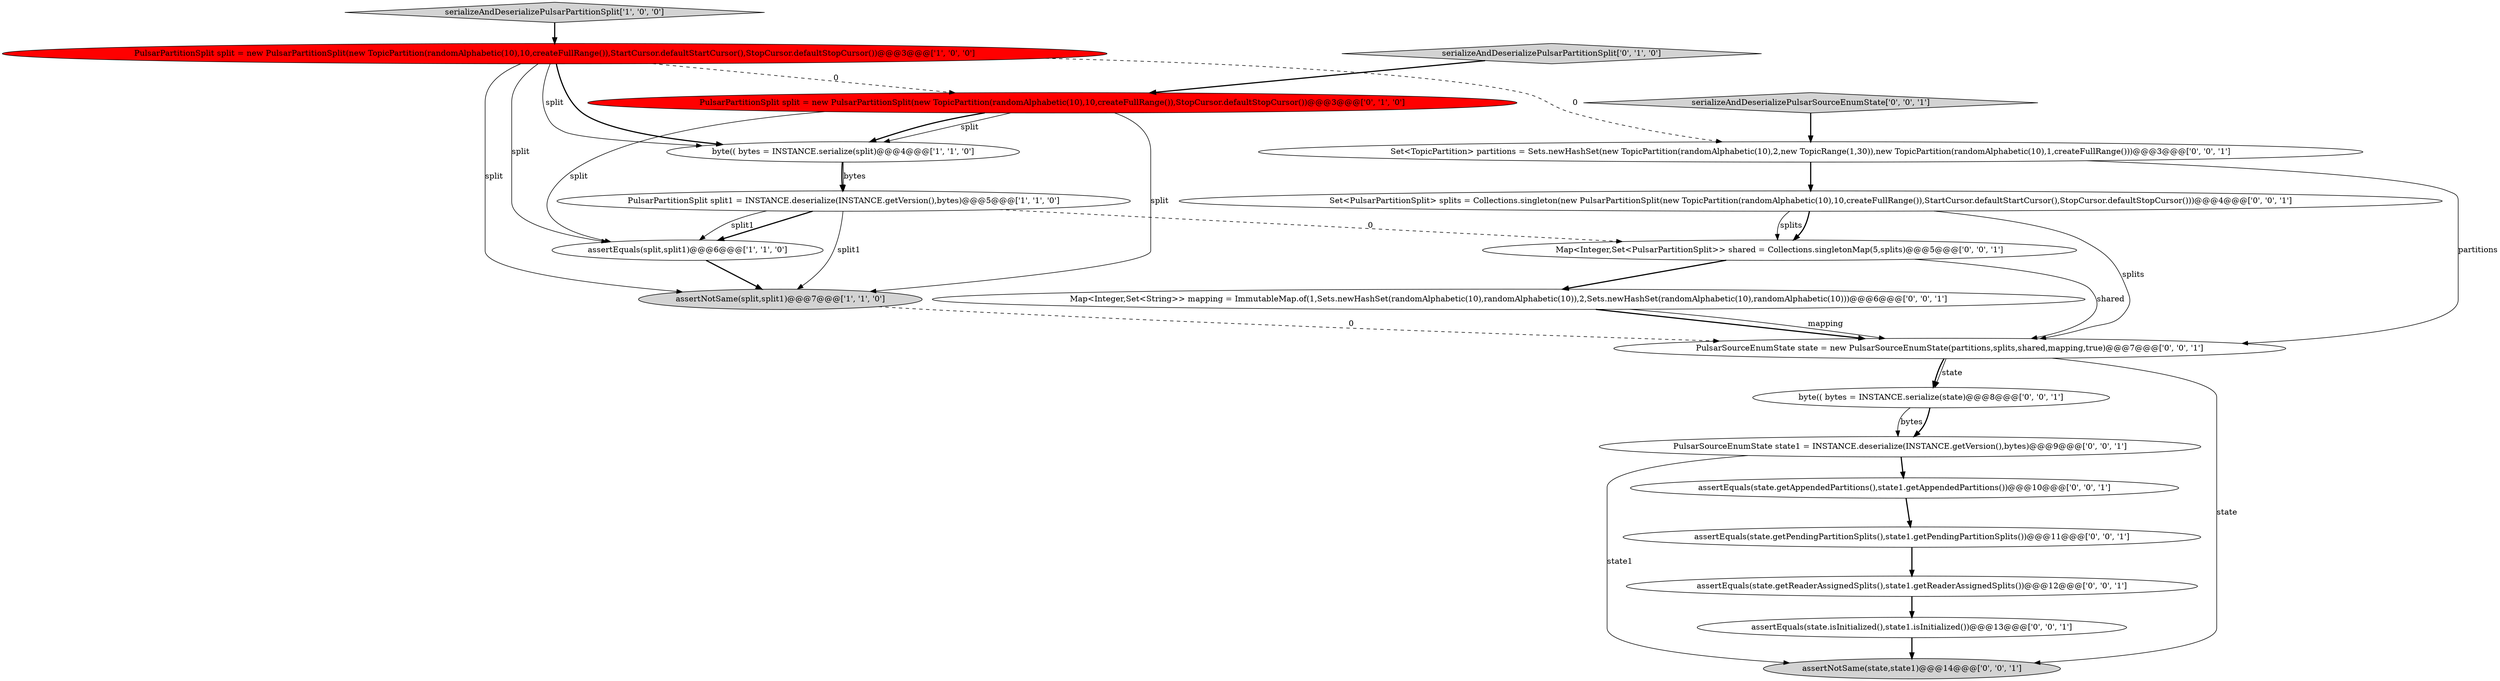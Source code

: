 digraph {
19 [style = filled, label = "byte(( bytes = INSTANCE.serialize(state)@@@8@@@['0', '0', '1']", fillcolor = white, shape = ellipse image = "AAA0AAABBB3BBB"];
14 [style = filled, label = "Set<PulsarPartitionSplit> splits = Collections.singleton(new PulsarPartitionSplit(new TopicPartition(randomAlphabetic(10),10,createFullRange()),StartCursor.defaultStartCursor(),StopCursor.defaultStopCursor()))@@@4@@@['0', '0', '1']", fillcolor = white, shape = ellipse image = "AAA0AAABBB3BBB"];
6 [style = filled, label = "PulsarPartitionSplit split = new PulsarPartitionSplit(new TopicPartition(randomAlphabetic(10),10,createFullRange()),StopCursor.defaultStopCursor())@@@3@@@['0', '1', '0']", fillcolor = red, shape = ellipse image = "AAA1AAABBB2BBB"];
8 [style = filled, label = "serializeAndDeserializePulsarSourceEnumState['0', '0', '1']", fillcolor = lightgray, shape = diamond image = "AAA0AAABBB3BBB"];
10 [style = filled, label = "assertEquals(state.isInitialized(),state1.isInitialized())@@@13@@@['0', '0', '1']", fillcolor = white, shape = ellipse image = "AAA0AAABBB3BBB"];
12 [style = filled, label = "Set<TopicPartition> partitions = Sets.newHashSet(new TopicPartition(randomAlphabetic(10),2,new TopicRange(1,30)),new TopicPartition(randomAlphabetic(10),1,createFullRange()))@@@3@@@['0', '0', '1']", fillcolor = white, shape = ellipse image = "AAA0AAABBB3BBB"];
18 [style = filled, label = "assertEquals(state.getReaderAssignedSplits(),state1.getReaderAssignedSplits())@@@12@@@['0', '0', '1']", fillcolor = white, shape = ellipse image = "AAA0AAABBB3BBB"];
20 [style = filled, label = "Map<Integer,Set<String>> mapping = ImmutableMap.of(1,Sets.newHashSet(randomAlphabetic(10),randomAlphabetic(10)),2,Sets.newHashSet(randomAlphabetic(10),randomAlphabetic(10)))@@@6@@@['0', '0', '1']", fillcolor = white, shape = ellipse image = "AAA0AAABBB3BBB"];
1 [style = filled, label = "assertEquals(split,split1)@@@6@@@['1', '1', '0']", fillcolor = white, shape = ellipse image = "AAA0AAABBB1BBB"];
11 [style = filled, label = "Map<Integer,Set<PulsarPartitionSplit>> shared = Collections.singletonMap(5,splits)@@@5@@@['0', '0', '1']", fillcolor = white, shape = ellipse image = "AAA0AAABBB3BBB"];
7 [style = filled, label = "serializeAndDeserializePulsarPartitionSplit['0', '1', '0']", fillcolor = lightgray, shape = diamond image = "AAA0AAABBB2BBB"];
9 [style = filled, label = "PulsarSourceEnumState state = new PulsarSourceEnumState(partitions,splits,shared,mapping,true)@@@7@@@['0', '0', '1']", fillcolor = white, shape = ellipse image = "AAA0AAABBB3BBB"];
2 [style = filled, label = "assertNotSame(split,split1)@@@7@@@['1', '1', '0']", fillcolor = lightgray, shape = ellipse image = "AAA0AAABBB1BBB"];
5 [style = filled, label = "PulsarPartitionSplit split = new PulsarPartitionSplit(new TopicPartition(randomAlphabetic(10),10,createFullRange()),StartCursor.defaultStartCursor(),StopCursor.defaultStopCursor())@@@3@@@['1', '0', '0']", fillcolor = red, shape = ellipse image = "AAA1AAABBB1BBB"];
15 [style = filled, label = "assertEquals(state.getAppendedPartitions(),state1.getAppendedPartitions())@@@10@@@['0', '0', '1']", fillcolor = white, shape = ellipse image = "AAA0AAABBB3BBB"];
17 [style = filled, label = "assertEquals(state.getPendingPartitionSplits(),state1.getPendingPartitionSplits())@@@11@@@['0', '0', '1']", fillcolor = white, shape = ellipse image = "AAA0AAABBB3BBB"];
0 [style = filled, label = "serializeAndDeserializePulsarPartitionSplit['1', '0', '0']", fillcolor = lightgray, shape = diamond image = "AAA0AAABBB1BBB"];
4 [style = filled, label = "byte(( bytes = INSTANCE.serialize(split)@@@4@@@['1', '1', '0']", fillcolor = white, shape = ellipse image = "AAA0AAABBB1BBB"];
3 [style = filled, label = "PulsarPartitionSplit split1 = INSTANCE.deserialize(INSTANCE.getVersion(),bytes)@@@5@@@['1', '1', '0']", fillcolor = white, shape = ellipse image = "AAA0AAABBB1BBB"];
13 [style = filled, label = "PulsarSourceEnumState state1 = INSTANCE.deserialize(INSTANCE.getVersion(),bytes)@@@9@@@['0', '0', '1']", fillcolor = white, shape = ellipse image = "AAA0AAABBB3BBB"];
16 [style = filled, label = "assertNotSame(state,state1)@@@14@@@['0', '0', '1']", fillcolor = lightgray, shape = ellipse image = "AAA0AAABBB3BBB"];
12->9 [style = solid, label="partitions"];
4->3 [style = bold, label=""];
11->20 [style = bold, label=""];
5->12 [style = dashed, label="0"];
3->1 [style = bold, label=""];
20->9 [style = bold, label=""];
6->4 [style = solid, label="split"];
9->16 [style = solid, label="state"];
5->4 [style = solid, label="split"];
3->1 [style = solid, label="split1"];
14->9 [style = solid, label="splits"];
5->2 [style = solid, label="split"];
6->4 [style = bold, label=""];
19->13 [style = solid, label="bytes"];
15->17 [style = bold, label=""];
9->19 [style = solid, label="state"];
14->11 [style = solid, label="splits"];
6->2 [style = solid, label="split"];
19->13 [style = bold, label=""];
18->10 [style = bold, label=""];
10->16 [style = bold, label=""];
5->6 [style = dashed, label="0"];
2->9 [style = dashed, label="0"];
17->18 [style = bold, label=""];
5->4 [style = bold, label=""];
7->6 [style = bold, label=""];
6->1 [style = solid, label="split"];
12->14 [style = bold, label=""];
9->19 [style = bold, label=""];
11->9 [style = solid, label="shared"];
5->1 [style = solid, label="split"];
1->2 [style = bold, label=""];
13->15 [style = bold, label=""];
13->16 [style = solid, label="state1"];
14->11 [style = bold, label=""];
4->3 [style = solid, label="bytes"];
8->12 [style = bold, label=""];
0->5 [style = bold, label=""];
3->11 [style = dashed, label="0"];
20->9 [style = solid, label="mapping"];
3->2 [style = solid, label="split1"];
}
